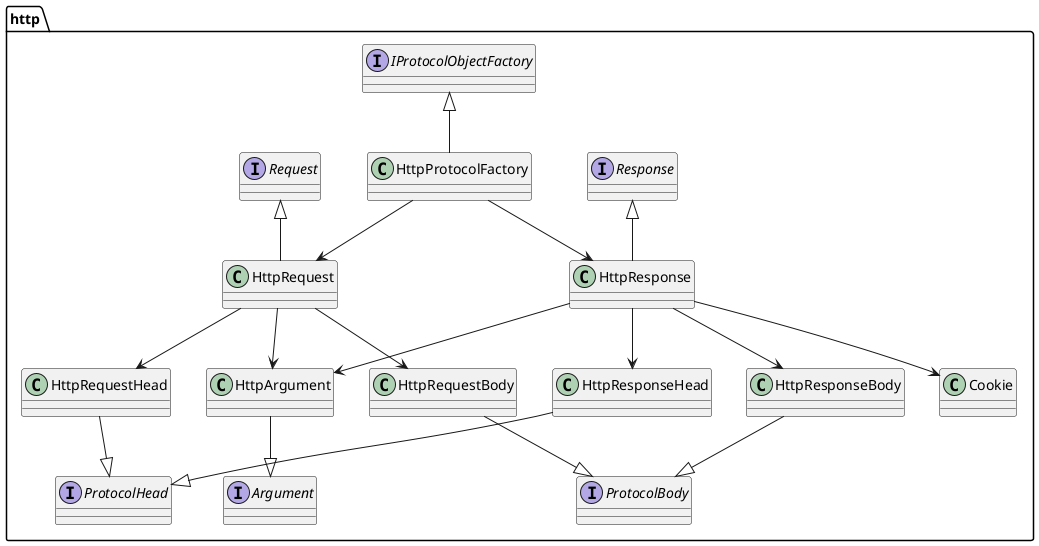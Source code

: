 @startuml "http_struct"

' package net{
'    class Socket{
'       std::shared_ptr<int> fd_
'    }
'    class EndPoint
'    class TcpServerSocket{
'       void Bind(int)
'       void Listen(int)
'       TcpClientSocket  *Accept()
'    }
'    class TcpClientSocket{
'       void Send(std::string)
'       std::string Received()
'       void Connect()
'    }

'    interface INetServerSocketAdapter
'    interface INetClientSocketAdapter

'    INetServerSocketAdapter <|-- TcpServerSocket 
'    INetClientSocketAdapter <|-- TcpClientSocket 
'    Socket <-- TcpClientSocket 
'    EndPoint <-- TcpClientSocket 
'    Socket <-- TcpServerSocket 
' }

package http{
   interface Response
   interface Request
   interface ProtocolHead
   interface ProtocolBody
   interface Argument

   class HttpResponse
   class HttpRequest

   class HttpResponseHead
   class HttpRequestHead

   class HttpResponseBody
   class HttpRequestBody

   class HttpArgument

   HttpArgument --|> Argument

   HttpResponseBody --|> ProtocolBody
   HttpRequestBody  --|> ProtocolBody

   HttpResponseHead --|> ProtocolHead
   HttpRequestHead --|> ProtocolHead

   Response <|-- HttpResponse
   Request  <|-- HttpRequest 


   HttpRequest --> HttpRequestHead
   HttpRequest --> HttpArgument
   HttpRequest --> HttpRequestBody  

   HttpResponse --> HttpResponseHead
   HttpResponse --> HttpArgument
   HttpResponse --> HttpResponseBody

   interface IProtocolObjectFactory

   class HttpProtocolFactory


   HttpProtocolFactory --> HttpResponse
   HttpProtocolFactory --> HttpRequest

   IProtocolObjectFactory <|-- HttpProtocolFactory

   class Cookie

   HttpResponse --> Cookie
}




@enduml
